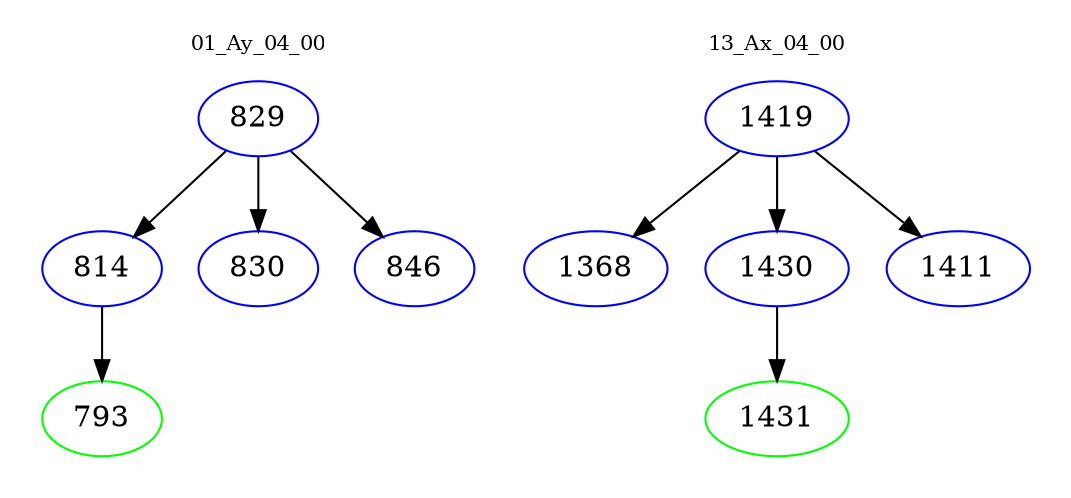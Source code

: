 digraph{
subgraph cluster_0 {
color = white
label = "01_Ay_04_00";
fontsize=10;
T0_829 [label="829", color="blue"]
T0_829 -> T0_814 [color="black"]
T0_814 [label="814", color="blue"]
T0_814 -> T0_793 [color="black"]
T0_793 [label="793", color="green"]
T0_829 -> T0_830 [color="black"]
T0_830 [label="830", color="blue"]
T0_829 -> T0_846 [color="black"]
T0_846 [label="846", color="blue"]
}
subgraph cluster_1 {
color = white
label = "13_Ax_04_00";
fontsize=10;
T1_1419 [label="1419", color="blue"]
T1_1419 -> T1_1368 [color="black"]
T1_1368 [label="1368", color="blue"]
T1_1419 -> T1_1430 [color="black"]
T1_1430 [label="1430", color="blue"]
T1_1430 -> T1_1431 [color="black"]
T1_1431 [label="1431", color="green"]
T1_1419 -> T1_1411 [color="black"]
T1_1411 [label="1411", color="blue"]
}
}
